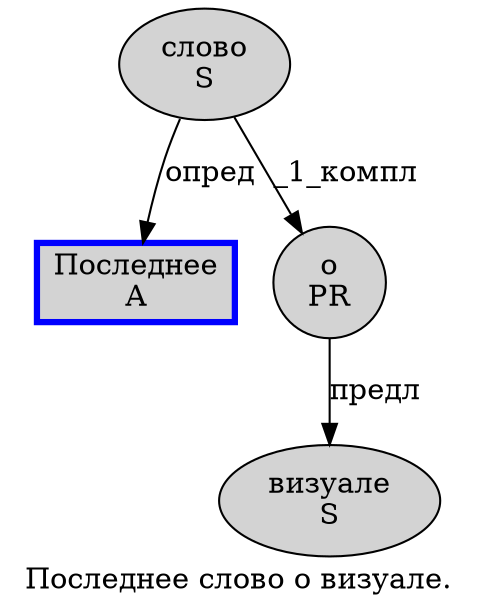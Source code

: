 digraph SENTENCE_2695 {
	graph [label="Последнее слово о визуале."]
	node [style=filled]
		0 [label="Последнее
A" color=blue fillcolor=lightgray penwidth=3 shape=box]
		1 [label="слово
S" color="" fillcolor=lightgray penwidth=1 shape=ellipse]
		2 [label="о
PR" color="" fillcolor=lightgray penwidth=1 shape=ellipse]
		3 [label="визуале
S" color="" fillcolor=lightgray penwidth=1 shape=ellipse]
			2 -> 3 [label="предл"]
			1 -> 0 [label="опред"]
			1 -> 2 [label="_1_компл"]
}